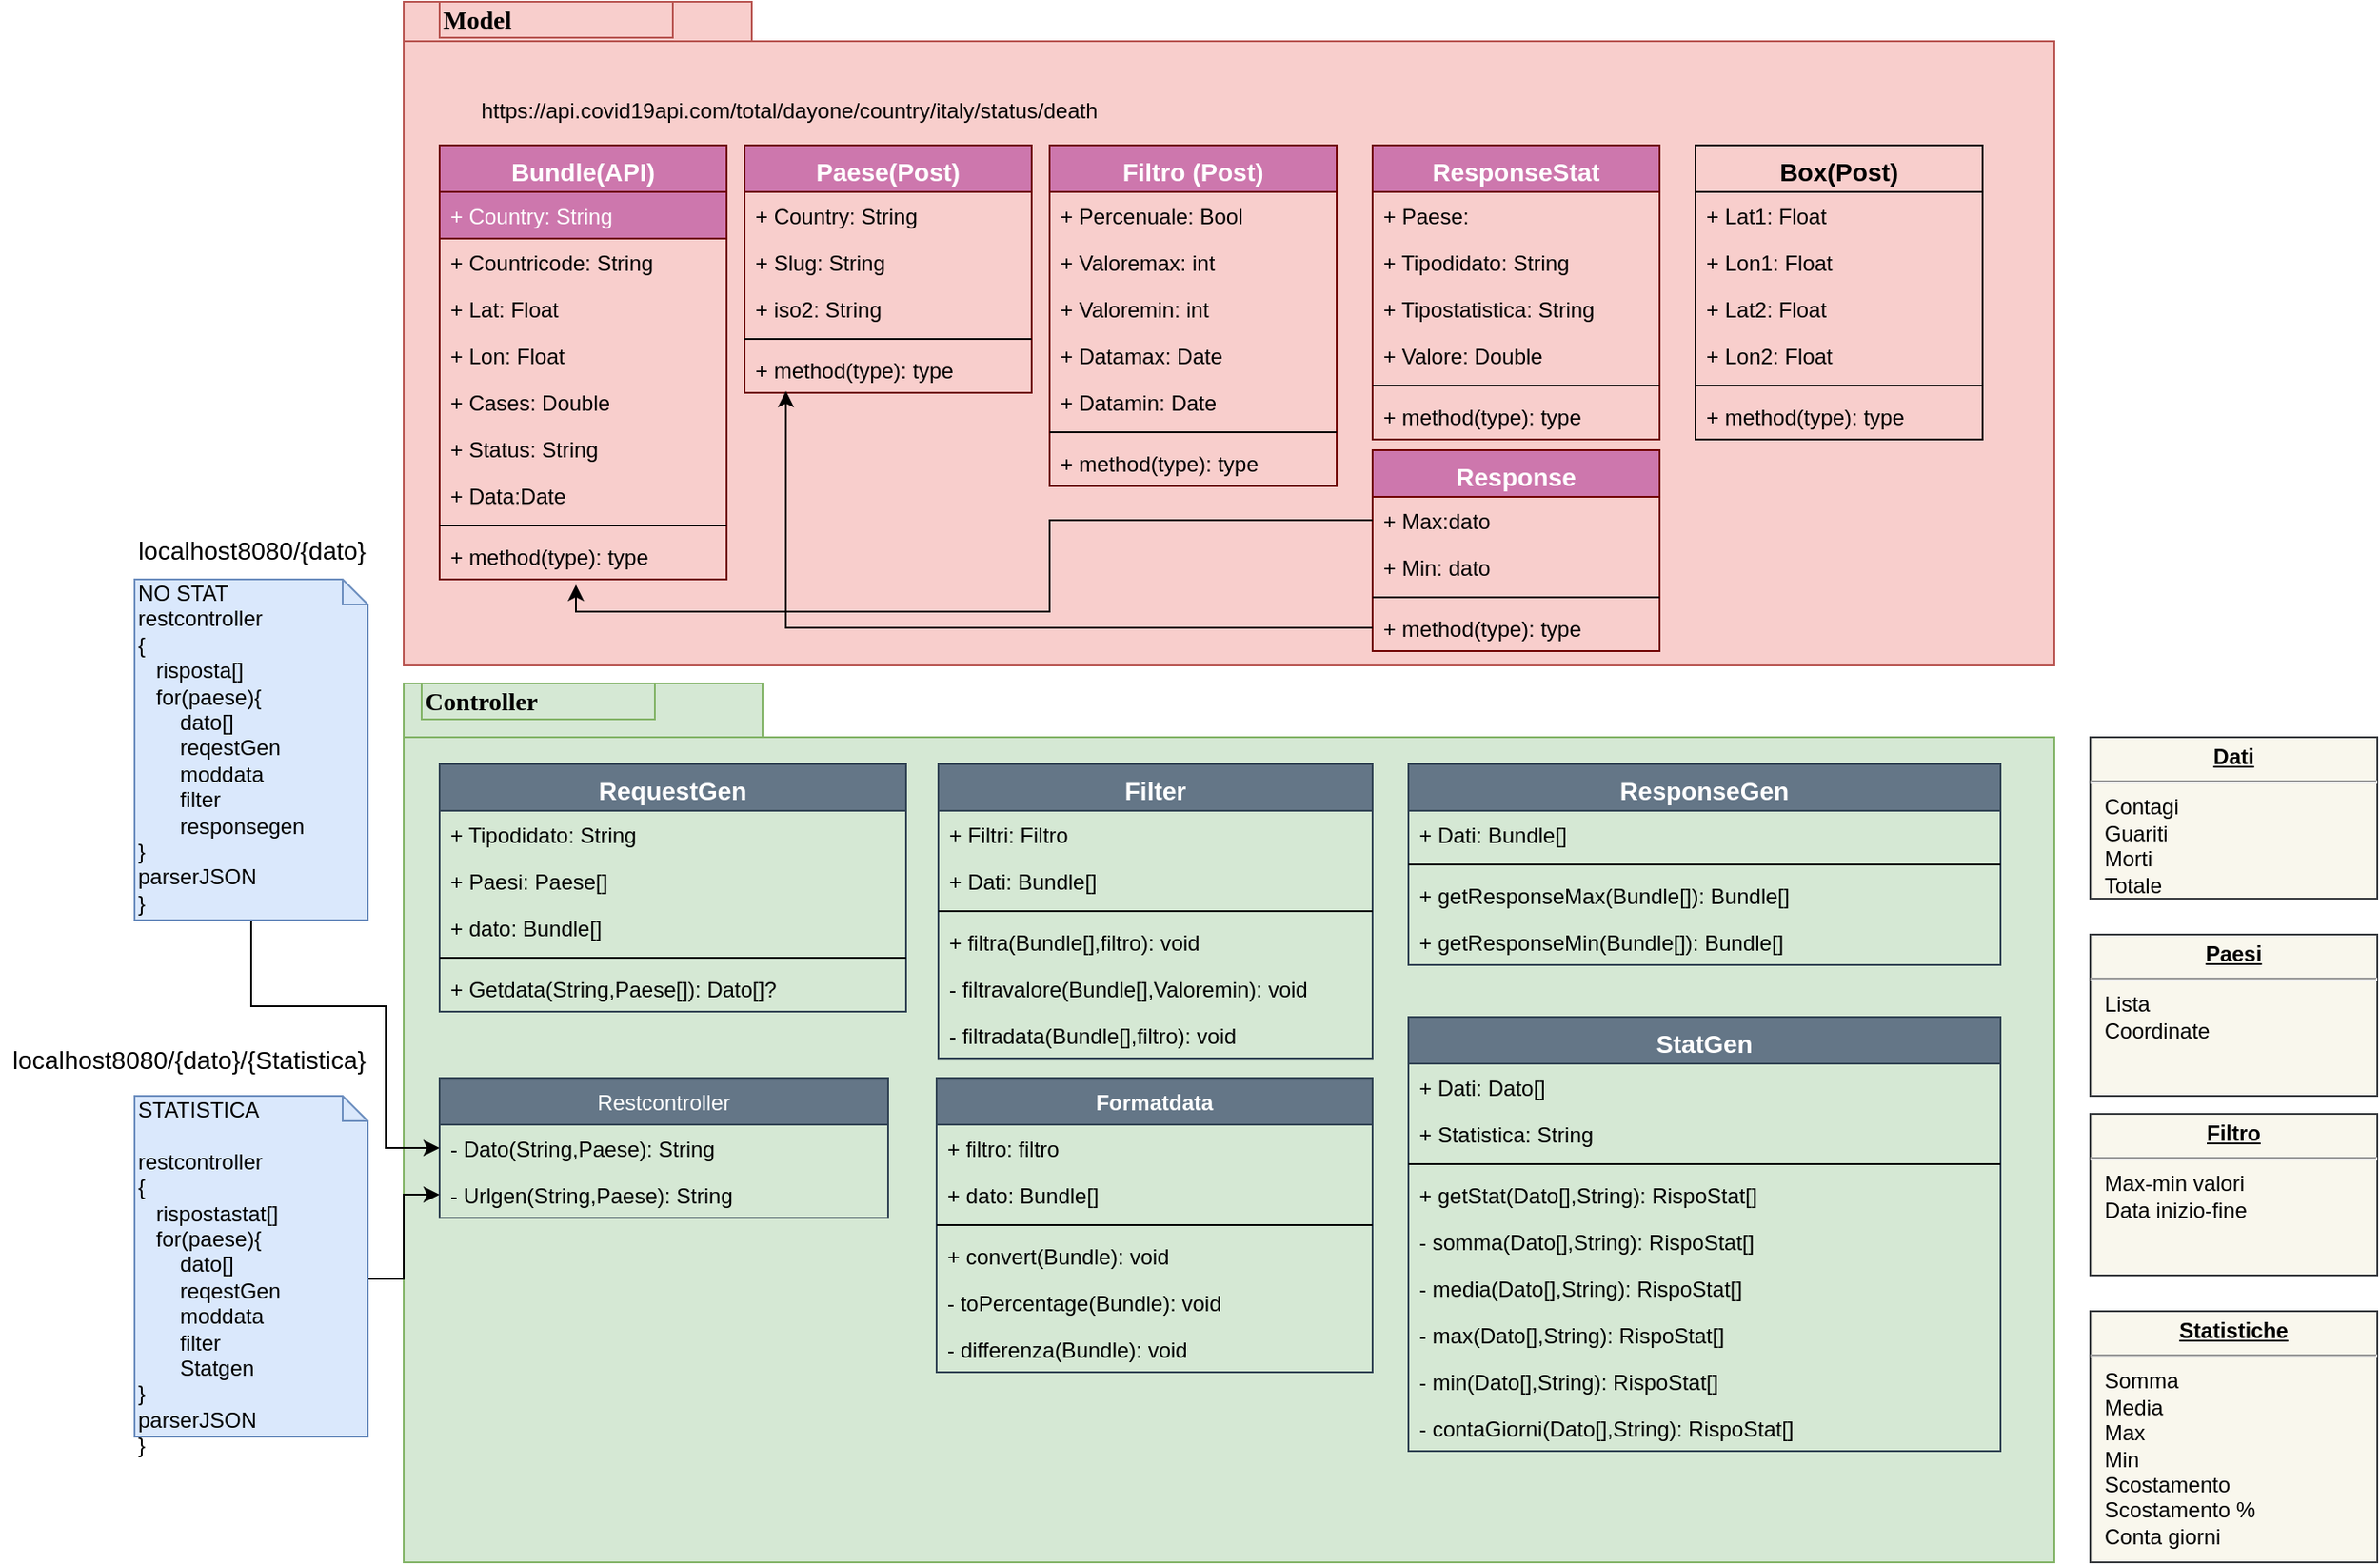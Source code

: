 <mxfile version="13.3.1" type="device"><diagram name="Page-1" id="b5b7bab2-c9e2-2cf4-8b2a-24fd1a2a6d21"><mxGraphModel dx="1092" dy="504" grid="1" gridSize="10" guides="1" tooltips="1" connect="1" arrows="1" fold="1" page="1" pageScale="1" pageWidth="827" pageHeight="1169" background="#ffffff" math="0" shadow="0"><root><mxCell id="0"/><mxCell id="1" parent="0"/><mxCell id="6e0c8c40b5770093-72" value="" style="shape=folder;fontStyle=1;spacingTop=10;tabWidth=194;tabHeight=22;tabPosition=left;html=1;rounded=0;shadow=0;comic=0;labelBackgroundColor=none;strokeWidth=1;fillColor=#f8cecc;fontFamily=Verdana;fontSize=10;align=center;strokeColor=#b85450;fontColor=#000000;" parent="1" vertex="1"><mxGeometry x="370" y="100" width="920" height="370" as="geometry"/></mxCell><mxCell id="6e0c8c40b5770093-73" value="Model" style="text;html=1;align=left;verticalAlign=top;spacingTop=-4;fontSize=14;fontFamily=Verdana;fillColor=#f8cecc;strokeColor=#b85450;fontStyle=1;fontColor=#000000;" parent="1" vertex="1"><mxGeometry x="390" y="100" width="130" height="20" as="geometry"/></mxCell><mxCell id="PsRqfC31nYXJ1RlUBJKa-5" value="Bundle(API)" style="swimlane;fontStyle=1;align=center;verticalAlign=top;childLayout=stackLayout;horizontal=1;startSize=26;horizontalStack=0;resizeParent=1;resizeParentMax=0;resizeLast=0;collapsible=1;marginBottom=0;fontSize=14;strokeColor=#6F0000;fontColor=#ffffff;fillColor=#CD77AD;" parent="1" vertex="1"><mxGeometry x="390" y="180" width="160" height="242" as="geometry"/></mxCell><mxCell id="PsRqfC31nYXJ1RlUBJKa-6" value="+ Country: String" style="text;strokeColor=#6F0000;align=left;verticalAlign=top;spacingLeft=4;spacingRight=4;overflow=hidden;rotatable=0;points=[[0,0.5],[1,0.5]];portConstraint=eastwest;fontColor=#ffffff;fillColor=#CD77AD;" parent="PsRqfC31nYXJ1RlUBJKa-5" vertex="1"><mxGeometry y="26" width="160" height="26" as="geometry"/></mxCell><mxCell id="PsRqfC31nYXJ1RlUBJKa-21" value="+ Countricode: String" style="text;strokeColor=none;fillColor=none;align=left;verticalAlign=top;spacingLeft=4;spacingRight=4;overflow=hidden;rotatable=0;points=[[0,0.5],[1,0.5]];portConstraint=eastwest;fontColor=#000000;" parent="PsRqfC31nYXJ1RlUBJKa-5" vertex="1"><mxGeometry y="52" width="160" height="26" as="geometry"/></mxCell><mxCell id="PsRqfC31nYXJ1RlUBJKa-22" value="+ Lat: Float" style="text;strokeColor=none;fillColor=none;align=left;verticalAlign=top;spacingLeft=4;spacingRight=4;overflow=hidden;rotatable=0;points=[[0,0.5],[1,0.5]];portConstraint=eastwest;fontColor=#000000;" parent="PsRqfC31nYXJ1RlUBJKa-5" vertex="1"><mxGeometry y="78" width="160" height="26" as="geometry"/></mxCell><mxCell id="PsRqfC31nYXJ1RlUBJKa-25" value="+ Lon: Float" style="text;strokeColor=none;fillColor=none;align=left;verticalAlign=top;spacingLeft=4;spacingRight=4;overflow=hidden;rotatable=0;points=[[0,0.5],[1,0.5]];portConstraint=eastwest;fontColor=#000000;" parent="PsRqfC31nYXJ1RlUBJKa-5" vertex="1"><mxGeometry y="104" width="160" height="26" as="geometry"/></mxCell><mxCell id="PsRqfC31nYXJ1RlUBJKa-26" value="+ Cases: Double" style="text;strokeColor=none;fillColor=none;align=left;verticalAlign=top;spacingLeft=4;spacingRight=4;overflow=hidden;rotatable=0;points=[[0,0.5],[1,0.5]];portConstraint=eastwest;fontColor=#000000;" parent="PsRqfC31nYXJ1RlUBJKa-5" vertex="1"><mxGeometry y="130" width="160" height="26" as="geometry"/></mxCell><mxCell id="PsRqfC31nYXJ1RlUBJKa-23" value="+ Status: String" style="text;strokeColor=none;fillColor=none;align=left;verticalAlign=top;spacingLeft=4;spacingRight=4;overflow=hidden;rotatable=0;points=[[0,0.5],[1,0.5]];portConstraint=eastwest;fontColor=#000000;" parent="PsRqfC31nYXJ1RlUBJKa-5" vertex="1"><mxGeometry y="156" width="160" height="26" as="geometry"/></mxCell><mxCell id="PsRqfC31nYXJ1RlUBJKa-24" value="+ Data:Date " style="text;strokeColor=none;fillColor=none;align=left;verticalAlign=top;spacingLeft=4;spacingRight=4;overflow=hidden;rotatable=0;points=[[0,0.5],[1,0.5]];portConstraint=eastwest;fontColor=#000000;" parent="PsRqfC31nYXJ1RlUBJKa-5" vertex="1"><mxGeometry y="182" width="160" height="26" as="geometry"/></mxCell><mxCell id="PsRqfC31nYXJ1RlUBJKa-7" value="" style="line;strokeWidth=1;fillColor=none;align=left;verticalAlign=middle;spacingTop=-1;spacingLeft=3;spacingRight=3;rotatable=0;labelPosition=right;points=[];portConstraint=eastwest;fontColor=#000000;" parent="PsRqfC31nYXJ1RlUBJKa-5" vertex="1"><mxGeometry y="208" width="160" height="8" as="geometry"/></mxCell><mxCell id="PsRqfC31nYXJ1RlUBJKa-8" value="+ method(type): type" style="text;strokeColor=none;fillColor=none;align=left;verticalAlign=top;spacingLeft=4;spacingRight=4;overflow=hidden;rotatable=0;points=[[0,0.5],[1,0.5]];portConstraint=eastwest;fontColor=#000000;" parent="PsRqfC31nYXJ1RlUBJKa-5" vertex="1"><mxGeometry y="216" width="160" height="26" as="geometry"/></mxCell><mxCell id="PsRqfC31nYXJ1RlUBJKa-58" value="" style="shape=folder;fontStyle=1;spacingTop=10;tabWidth=200;tabHeight=30;tabPosition=left;html=1;fontSize=14;fillColor=#d5e8d4;strokeColor=#82b366;fontColor=#000000;" parent="1" vertex="1"><mxGeometry x="370" y="480" width="920" height="490" as="geometry"/></mxCell><mxCell id="PsRqfC31nYXJ1RlUBJKa-59" value="Controller" style="text;html=1;align=left;verticalAlign=top;spacingTop=-4;fontSize=14;fontFamily=Verdana;fillColor=#d5e8d4;strokeColor=#82b366;fontStyle=1;fontColor=#000000;" parent="1" vertex="1"><mxGeometry x="380" y="480" width="130" height="20" as="geometry"/></mxCell><mxCell id="PsRqfC31nYXJ1RlUBJKa-100" value="localhost8080/{dato}/{Statistica}" style="text;html=1;align=center;verticalAlign=middle;resizable=0;points=[];autosize=1;fontSize=14;fontColor=#000000;" parent="1" vertex="1"><mxGeometry x="145" y="680" width="210" height="20" as="geometry"/></mxCell><mxCell id="PsRqfC31nYXJ1RlUBJKa-101" value="localhost8080/{dato}" style="text;html=1;align=center;verticalAlign=middle;resizable=0;points=[];autosize=1;fontSize=14;fontColor=#000000;" parent="1" vertex="1"><mxGeometry x="215" y="396" width="140" height="20" as="geometry"/></mxCell><mxCell id="PsRqfC31nYXJ1RlUBJKa-47" value="Paese(Post)" style="swimlane;fontStyle=1;align=center;verticalAlign=top;childLayout=stackLayout;horizontal=1;startSize=26;horizontalStack=0;resizeParent=1;resizeParentMax=0;resizeLast=0;collapsible=1;marginBottom=0;fontSize=14;strokeColor=#6F0000;fontColor=#ffffff;fillColor=#CD77AD;" parent="1" vertex="1"><mxGeometry x="560" y="180" width="160" height="138" as="geometry"/></mxCell><mxCell id="PsRqfC31nYXJ1RlUBJKa-48" value="+ Country: String" style="text;strokeColor=none;fillColor=none;align=left;verticalAlign=top;spacingLeft=4;spacingRight=4;overflow=hidden;rotatable=0;points=[[0,0.5],[1,0.5]];portConstraint=eastwest;fontColor=#000000;" parent="PsRqfC31nYXJ1RlUBJKa-47" vertex="1"><mxGeometry y="26" width="160" height="26" as="geometry"/></mxCell><mxCell id="PsRqfC31nYXJ1RlUBJKa-49" value="+ Slug: String" style="text;strokeColor=none;fillColor=none;align=left;verticalAlign=top;spacingLeft=4;spacingRight=4;overflow=hidden;rotatable=0;points=[[0,0.5],[1,0.5]];portConstraint=eastwest;fontColor=#000000;" parent="PsRqfC31nYXJ1RlUBJKa-47" vertex="1"><mxGeometry y="52" width="160" height="26" as="geometry"/></mxCell><mxCell id="PsRqfC31nYXJ1RlUBJKa-50" value="+ iso2: String" style="text;strokeColor=none;fillColor=none;align=left;verticalAlign=top;spacingLeft=4;spacingRight=4;overflow=hidden;rotatable=0;points=[[0,0.5],[1,0.5]];portConstraint=eastwest;fontColor=#000000;" parent="PsRqfC31nYXJ1RlUBJKa-47" vertex="1"><mxGeometry y="78" width="160" height="26" as="geometry"/></mxCell><mxCell id="PsRqfC31nYXJ1RlUBJKa-55" value="" style="line;strokeWidth=1;fillColor=none;align=left;verticalAlign=middle;spacingTop=-1;spacingLeft=3;spacingRight=3;rotatable=0;labelPosition=right;points=[];portConstraint=eastwest;fontColor=#000000;" parent="PsRqfC31nYXJ1RlUBJKa-47" vertex="1"><mxGeometry y="104" width="160" height="8" as="geometry"/></mxCell><mxCell id="PsRqfC31nYXJ1RlUBJKa-56" value="+ method(type): type" style="text;strokeColor=none;fillColor=none;align=left;verticalAlign=top;spacingLeft=4;spacingRight=4;overflow=hidden;rotatable=0;points=[[0,0.5],[1,0.5]];portConstraint=eastwest;fontColor=#000000;" parent="PsRqfC31nYXJ1RlUBJKa-47" vertex="1"><mxGeometry y="112" width="160" height="26" as="geometry"/></mxCell><mxCell id="PsRqfC31nYXJ1RlUBJKa-37" value="Filtro (Post)" style="swimlane;fontStyle=1;align=center;verticalAlign=top;childLayout=stackLayout;horizontal=1;startSize=26;horizontalStack=0;resizeParent=1;resizeParentMax=0;resizeLast=0;collapsible=1;marginBottom=0;fontSize=14;strokeColor=#6F0000;fontColor=#ffffff;fillColor=#CD77AD;" parent="1" vertex="1"><mxGeometry x="730" y="180" width="160" height="190" as="geometry"/></mxCell><mxCell id="PsRqfC31nYXJ1RlUBJKa-38" value="+ Percenuale: Bool" style="text;strokeColor=none;fillColor=none;align=left;verticalAlign=top;spacingLeft=4;spacingRight=4;overflow=hidden;rotatable=0;points=[[0,0.5],[1,0.5]];portConstraint=eastwest;fontColor=#000000;" parent="PsRqfC31nYXJ1RlUBJKa-37" vertex="1"><mxGeometry y="26" width="160" height="26" as="geometry"/></mxCell><mxCell id="MFpUMmbVspEonhOSMvB2-5" value="+ Valoremax: int" style="text;strokeColor=none;fillColor=none;align=left;verticalAlign=top;spacingLeft=4;spacingRight=4;overflow=hidden;rotatable=0;points=[[0,0.5],[1,0.5]];portConstraint=eastwest;fontColor=#000000;" parent="PsRqfC31nYXJ1RlUBJKa-37" vertex="1"><mxGeometry y="52" width="160" height="26" as="geometry"/></mxCell><mxCell id="PsRqfC31nYXJ1RlUBJKa-39" value="+ Valoremin: int" style="text;strokeColor=none;fillColor=none;align=left;verticalAlign=top;spacingLeft=4;spacingRight=4;overflow=hidden;rotatable=0;points=[[0,0.5],[1,0.5]];portConstraint=eastwest;fontColor=#000000;" parent="PsRqfC31nYXJ1RlUBJKa-37" vertex="1"><mxGeometry y="78" width="160" height="26" as="geometry"/></mxCell><mxCell id="PsRqfC31nYXJ1RlUBJKa-40" value="+ Datamax: Date" style="text;strokeColor=none;fillColor=none;align=left;verticalAlign=top;spacingLeft=4;spacingRight=4;overflow=hidden;rotatable=0;points=[[0,0.5],[1,0.5]];portConstraint=eastwest;fontColor=#000000;" parent="PsRqfC31nYXJ1RlUBJKa-37" vertex="1"><mxGeometry y="104" width="160" height="26" as="geometry"/></mxCell><mxCell id="PsRqfC31nYXJ1RlUBJKa-41" value="+ Datamin: Date" style="text;strokeColor=none;fillColor=none;align=left;verticalAlign=top;spacingLeft=4;spacingRight=4;overflow=hidden;rotatable=0;points=[[0,0.5],[1,0.5]];portConstraint=eastwest;fontColor=#000000;" parent="PsRqfC31nYXJ1RlUBJKa-37" vertex="1"><mxGeometry y="130" width="160" height="26" as="geometry"/></mxCell><mxCell id="PsRqfC31nYXJ1RlUBJKa-45" value="" style="line;strokeWidth=1;fillColor=none;align=left;verticalAlign=middle;spacingTop=-1;spacingLeft=3;spacingRight=3;rotatable=0;labelPosition=right;points=[];portConstraint=eastwest;fontColor=#000000;" parent="PsRqfC31nYXJ1RlUBJKa-37" vertex="1"><mxGeometry y="156" width="160" height="8" as="geometry"/></mxCell><mxCell id="PsRqfC31nYXJ1RlUBJKa-46" value="+ method(type): type" style="text;strokeColor=none;fillColor=none;align=left;verticalAlign=top;spacingLeft=4;spacingRight=4;overflow=hidden;rotatable=0;points=[[0,0.5],[1,0.5]];portConstraint=eastwest;fontColor=#000000;" parent="PsRqfC31nYXJ1RlUBJKa-37" vertex="1"><mxGeometry y="164" width="160" height="26" as="geometry"/></mxCell><mxCell id="PsRqfC31nYXJ1RlUBJKa-27" value="ResponseStat" style="swimlane;fontStyle=1;align=center;verticalAlign=top;childLayout=stackLayout;horizontal=1;startSize=26;horizontalStack=0;resizeParent=1;resizeParentMax=0;resizeLast=0;collapsible=1;marginBottom=0;fontSize=14;strokeColor=#6F0000;fontColor=#ffffff;fillColor=#CD77AD;" parent="1" vertex="1"><mxGeometry x="910" y="180" width="160" height="164" as="geometry"/></mxCell><mxCell id="PsRqfC31nYXJ1RlUBJKa-28" value="+ Paese: " style="text;strokeColor=none;fillColor=none;align=left;verticalAlign=top;spacingLeft=4;spacingRight=4;overflow=hidden;rotatable=0;points=[[0,0.5],[1,0.5]];portConstraint=eastwest;fontColor=#000000;" parent="PsRqfC31nYXJ1RlUBJKa-27" vertex="1"><mxGeometry y="26" width="160" height="26" as="geometry"/></mxCell><mxCell id="PsRqfC31nYXJ1RlUBJKa-29" value="+ Tipodidato: String" style="text;strokeColor=none;fillColor=none;align=left;verticalAlign=top;spacingLeft=4;spacingRight=4;overflow=hidden;rotatable=0;points=[[0,0.5],[1,0.5]];portConstraint=eastwest;fontColor=#000000;" parent="PsRqfC31nYXJ1RlUBJKa-27" vertex="1"><mxGeometry y="52" width="160" height="26" as="geometry"/></mxCell><mxCell id="PsRqfC31nYXJ1RlUBJKa-30" value="+ Tipostatistica: String" style="text;strokeColor=none;fillColor=none;align=left;verticalAlign=top;spacingLeft=4;spacingRight=4;overflow=hidden;rotatable=0;points=[[0,0.5],[1,0.5]];portConstraint=eastwest;fontColor=#000000;" parent="PsRqfC31nYXJ1RlUBJKa-27" vertex="1"><mxGeometry y="78" width="160" height="26" as="geometry"/></mxCell><mxCell id="PsRqfC31nYXJ1RlUBJKa-31" value="+ Valore: Double" style="text;strokeColor=none;fillColor=none;align=left;verticalAlign=top;spacingLeft=4;spacingRight=4;overflow=hidden;rotatable=0;points=[[0,0.5],[1,0.5]];portConstraint=eastwest;fontColor=#000000;" parent="PsRqfC31nYXJ1RlUBJKa-27" vertex="1"><mxGeometry y="104" width="160" height="26" as="geometry"/></mxCell><mxCell id="PsRqfC31nYXJ1RlUBJKa-35" value="" style="line;strokeWidth=1;fillColor=none;align=left;verticalAlign=middle;spacingTop=-1;spacingLeft=3;spacingRight=3;rotatable=0;labelPosition=right;points=[];portConstraint=eastwest;fontColor=#000000;" parent="PsRqfC31nYXJ1RlUBJKa-27" vertex="1"><mxGeometry y="130" width="160" height="8" as="geometry"/></mxCell><mxCell id="PsRqfC31nYXJ1RlUBJKa-36" value="+ method(type): type" style="text;strokeColor=none;fillColor=none;align=left;verticalAlign=top;spacingLeft=4;spacingRight=4;overflow=hidden;rotatable=0;points=[[0,0.5],[1,0.5]];portConstraint=eastwest;fontColor=#000000;" parent="PsRqfC31nYXJ1RlUBJKa-27" vertex="1"><mxGeometry y="138" width="160" height="26" as="geometry"/></mxCell><mxCell id="PsRqfC31nYXJ1RlUBJKa-108" value="Box(Post)" style="swimlane;fontStyle=1;align=center;verticalAlign=top;childLayout=stackLayout;horizontal=1;startSize=26;horizontalStack=0;resizeParent=1;resizeParentMax=0;resizeLast=0;collapsible=1;marginBottom=0;fontSize=14;fillColor=none;fontColor=#000000;" parent="1" vertex="1"><mxGeometry x="1090" y="180" width="160" height="164" as="geometry"/></mxCell><mxCell id="PsRqfC31nYXJ1RlUBJKa-109" value="+ Lat1: Float" style="text;strokeColor=none;fillColor=none;align=left;verticalAlign=top;spacingLeft=4;spacingRight=4;overflow=hidden;rotatable=0;points=[[0,0.5],[1,0.5]];portConstraint=eastwest;fontColor=#000000;" parent="PsRqfC31nYXJ1RlUBJKa-108" vertex="1"><mxGeometry y="26" width="160" height="26" as="geometry"/></mxCell><mxCell id="PsRqfC31nYXJ1RlUBJKa-110" value="+ Lon1: Float" style="text;strokeColor=none;fillColor=none;align=left;verticalAlign=top;spacingLeft=4;spacingRight=4;overflow=hidden;rotatable=0;points=[[0,0.5],[1,0.5]];portConstraint=eastwest;fontColor=#000000;" parent="PsRqfC31nYXJ1RlUBJKa-108" vertex="1"><mxGeometry y="52" width="160" height="26" as="geometry"/></mxCell><mxCell id="PsRqfC31nYXJ1RlUBJKa-111" value="+ Lat2: Float" style="text;strokeColor=none;fillColor=none;align=left;verticalAlign=top;spacingLeft=4;spacingRight=4;overflow=hidden;rotatable=0;points=[[0,0.5],[1,0.5]];portConstraint=eastwest;fontColor=#000000;" parent="PsRqfC31nYXJ1RlUBJKa-108" vertex="1"><mxGeometry y="78" width="160" height="26" as="geometry"/></mxCell><mxCell id="PsRqfC31nYXJ1RlUBJKa-115" value="+ Lon2: Float" style="text;strokeColor=none;fillColor=none;align=left;verticalAlign=top;spacingLeft=4;spacingRight=4;overflow=hidden;rotatable=0;points=[[0,0.5],[1,0.5]];portConstraint=eastwest;fontColor=#000000;" parent="PsRqfC31nYXJ1RlUBJKa-108" vertex="1"><mxGeometry y="104" width="160" height="26" as="geometry"/></mxCell><mxCell id="PsRqfC31nYXJ1RlUBJKa-112" value="" style="line;strokeWidth=1;fillColor=none;align=left;verticalAlign=middle;spacingTop=-1;spacingLeft=3;spacingRight=3;rotatable=0;labelPosition=right;points=[];portConstraint=eastwest;fontColor=#000000;" parent="PsRqfC31nYXJ1RlUBJKa-108" vertex="1"><mxGeometry y="130" width="160" height="8" as="geometry"/></mxCell><mxCell id="PsRqfC31nYXJ1RlUBJKa-113" value="+ method(type): type" style="text;strokeColor=none;fillColor=none;align=left;verticalAlign=top;spacingLeft=4;spacingRight=4;overflow=hidden;rotatable=0;points=[[0,0.5],[1,0.5]];portConstraint=eastwest;fontColor=#000000;" parent="PsRqfC31nYXJ1RlUBJKa-108" vertex="1"><mxGeometry y="138" width="160" height="26" as="geometry"/></mxCell><mxCell id="eWaa6D4xpzhYa68UHjaX-11" value="Response" style="swimlane;fontStyle=1;align=center;verticalAlign=top;childLayout=stackLayout;horizontal=1;startSize=26;horizontalStack=0;resizeParent=1;resizeParentMax=0;resizeLast=0;collapsible=1;marginBottom=0;fontSize=14;strokeColor=#6F0000;fontColor=#ffffff;fillColor=#CD77AD;" parent="1" vertex="1"><mxGeometry x="910" y="350" width="160" height="112" as="geometry"/></mxCell><mxCell id="eWaa6D4xpzhYa68UHjaX-12" value="+ Max:dato " style="text;strokeColor=none;fillColor=none;align=left;verticalAlign=top;spacingLeft=4;spacingRight=4;overflow=hidden;rotatable=0;points=[[0,0.5],[1,0.5]];portConstraint=eastwest;fontColor=#000000;" parent="eWaa6D4xpzhYa68UHjaX-11" vertex="1"><mxGeometry y="26" width="160" height="26" as="geometry"/></mxCell><mxCell id="eWaa6D4xpzhYa68UHjaX-14" value="+ Min: dato" style="text;strokeColor=none;fillColor=none;align=left;verticalAlign=top;spacingLeft=4;spacingRight=4;overflow=hidden;rotatable=0;points=[[0,0.5],[1,0.5]];portConstraint=eastwest;fontColor=#000000;" parent="eWaa6D4xpzhYa68UHjaX-11" vertex="1"><mxGeometry y="52" width="160" height="26" as="geometry"/></mxCell><mxCell id="eWaa6D4xpzhYa68UHjaX-16" value="" style="line;strokeWidth=1;fillColor=none;align=left;verticalAlign=middle;spacingTop=-1;spacingLeft=3;spacingRight=3;rotatable=0;labelPosition=right;points=[];portConstraint=eastwest;fontColor=#000000;" parent="eWaa6D4xpzhYa68UHjaX-11" vertex="1"><mxGeometry y="78" width="160" height="8" as="geometry"/></mxCell><mxCell id="eWaa6D4xpzhYa68UHjaX-17" value="+ method(type): type" style="text;strokeColor=none;fillColor=none;align=left;verticalAlign=top;spacingLeft=4;spacingRight=4;overflow=hidden;rotatable=0;points=[[0,0.5],[1,0.5]];portConstraint=eastwest;fontColor=#000000;" parent="eWaa6D4xpzhYa68UHjaX-11" vertex="1"><mxGeometry y="86" width="160" height="26" as="geometry"/></mxCell><mxCell id="PsRqfC31nYXJ1RlUBJKa-104" value="&lt;p style=&quot;margin: 0px ; margin-top: 4px ; text-align: center ; text-decoration: underline&quot;&gt;&lt;b&gt;Dati&lt;/b&gt;&lt;/p&gt;&lt;hr&gt;&lt;p style=&quot;margin: 0px ; margin-left: 8px&quot;&gt;Contagi&lt;/p&gt;&lt;p style=&quot;margin: 0px ; margin-left: 8px&quot;&gt;Guariti&lt;/p&gt;&lt;p style=&quot;margin: 0px ; margin-left: 8px&quot;&gt;Morti&lt;/p&gt;&lt;p style=&quot;margin: 0px ; margin-left: 8px&quot;&gt;Totale&lt;/p&gt;" style="verticalAlign=top;align=left;overflow=fill;fontSize=12;fontFamily=Helvetica;html=1;strokeColor=#36393d;fillColor=#f9f7ed;fontColor=#000000;" parent="1" vertex="1"><mxGeometry x="1310" y="510" width="160" height="90" as="geometry"/></mxCell><mxCell id="PsRqfC31nYXJ1RlUBJKa-105" value="&lt;p style=&quot;margin: 0px ; margin-top: 4px ; text-align: center ; text-decoration: underline&quot;&gt;&lt;b&gt;Filtro&lt;/b&gt;&lt;/p&gt;&lt;hr&gt;&lt;p style=&quot;margin: 0px ; margin-left: 8px&quot;&gt;Max-min valori&lt;/p&gt;&lt;p style=&quot;margin: 0px ; margin-left: 8px&quot;&gt;Data inizio-fine&lt;/p&gt;&lt;p style=&quot;margin: 0px ; margin-left: 8px&quot;&gt;&lt;br&gt;&lt;/p&gt;" style="verticalAlign=top;align=left;overflow=fill;fontSize=12;fontFamily=Helvetica;html=1;strokeColor=#36393d;fillColor=#f9f7ed;fontColor=#000000;" parent="1" vertex="1"><mxGeometry x="1310" y="720" width="160" height="90" as="geometry"/></mxCell><mxCell id="PsRqfC31nYXJ1RlUBJKa-106" value="&lt;p style=&quot;margin: 0px ; margin-top: 4px ; text-align: center ; text-decoration: underline&quot;&gt;&lt;b&gt;Statistiche&lt;/b&gt;&lt;/p&gt;&lt;hr&gt;&lt;p style=&quot;margin: 0px ; margin-left: 8px&quot;&gt;Somma&lt;/p&gt;&lt;p style=&quot;margin: 0px ; margin-left: 8px&quot;&gt;Media&lt;/p&gt;&lt;p style=&quot;margin: 0px ; margin-left: 8px&quot;&gt;Max&lt;/p&gt;&lt;p style=&quot;margin: 0px ; margin-left: 8px&quot;&gt;Min&lt;/p&gt;&lt;p style=&quot;margin: 0px ; margin-left: 8px&quot;&gt;Scostamento&lt;/p&gt;&lt;p style=&quot;margin: 0px ; margin-left: 8px&quot;&gt;Scostamento %&lt;/p&gt;&lt;p style=&quot;margin: 0px ; margin-left: 8px&quot;&gt;Conta giorni&lt;/p&gt;" style="verticalAlign=top;align=left;overflow=fill;fontSize=12;fontFamily=Helvetica;html=1;strokeColor=#36393d;fillColor=#f9f7ed;fontColor=#000000;" parent="1" vertex="1"><mxGeometry x="1310" y="830" width="160" height="140" as="geometry"/></mxCell><mxCell id="PsRqfC31nYXJ1RlUBJKa-107" value="&lt;p style=&quot;margin: 0px ; margin-top: 4px ; text-align: center ; text-decoration: underline&quot;&gt;&lt;b&gt;Paesi&lt;/b&gt;&lt;/p&gt;&lt;hr&gt;&lt;p style=&quot;margin: 0px ; margin-left: 8px&quot;&gt;&lt;span&gt;Lista&lt;/span&gt;&lt;/p&gt;&lt;p style=&quot;margin: 0px ; margin-left: 8px&quot;&gt;&lt;span&gt;Coordinate&lt;/span&gt;&lt;/p&gt;" style="verticalAlign=top;align=left;overflow=fill;fontSize=12;fontFamily=Helvetica;html=1;strokeColor=#36393d;fillColor=#f9f7ed;fontColor=#000000;" parent="1" vertex="1"><mxGeometry x="1310" y="620" width="160" height="90" as="geometry"/></mxCell><mxCell id="MFpUMmbVspEonhOSMvB2-1" value="https://api.covid19api.com/total/dayone/country/italy/status/death" style="text;align=center;verticalAlign=middle;resizable=0;points=[];autosize=1;fontColor=#000000;" parent="1" vertex="1"><mxGeometry x="370" y="150" width="430" height="20" as="geometry"/></mxCell><mxCell id="PsRqfC31nYXJ1RlUBJKa-60" value="RequestGen" style="swimlane;fontStyle=1;align=center;verticalAlign=top;childLayout=stackLayout;horizontal=1;startSize=26;horizontalStack=0;resizeParent=1;resizeParentMax=0;resizeLast=0;collapsible=1;marginBottom=0;fontSize=14;fillColor=#647687;strokeColor=#314354;fontColor=#ffffff;" parent="1" vertex="1"><mxGeometry x="390" y="525" width="260" height="138" as="geometry"/></mxCell><mxCell id="PsRqfC31nYXJ1RlUBJKa-61" value="+ Tipodidato: String" style="text;strokeColor=none;fillColor=none;align=left;verticalAlign=top;spacingLeft=4;spacingRight=4;overflow=hidden;rotatable=0;points=[[0,0.5],[1,0.5]];portConstraint=eastwest;fontColor=#000000;" parent="PsRqfC31nYXJ1RlUBJKa-60" vertex="1"><mxGeometry y="26" width="260" height="26" as="geometry"/></mxCell><mxCell id="PsRqfC31nYXJ1RlUBJKa-62" value="+ Paesi: Paese[]" style="text;strokeColor=none;fillColor=none;align=left;verticalAlign=top;spacingLeft=4;spacingRight=4;overflow=hidden;rotatable=0;points=[[0,0.5],[1,0.5]];portConstraint=eastwest;fontColor=#000000;" parent="PsRqfC31nYXJ1RlUBJKa-60" vertex="1"><mxGeometry y="52" width="260" height="26" as="geometry"/></mxCell><mxCell id="PsRqfC31nYXJ1RlUBJKa-63" value="+ dato: Bundle[]" style="text;strokeColor=none;fillColor=none;align=left;verticalAlign=top;spacingLeft=4;spacingRight=4;overflow=hidden;rotatable=0;points=[[0,0.5],[1,0.5]];portConstraint=eastwest;fontColor=#000000;" parent="PsRqfC31nYXJ1RlUBJKa-60" vertex="1"><mxGeometry y="78" width="260" height="26" as="geometry"/></mxCell><mxCell id="PsRqfC31nYXJ1RlUBJKa-68" value="" style="line;strokeWidth=1;fillColor=none;align=left;verticalAlign=middle;spacingTop=-1;spacingLeft=3;spacingRight=3;rotatable=0;labelPosition=right;points=[];portConstraint=eastwest;fontColor=#000000;" parent="PsRqfC31nYXJ1RlUBJKa-60" vertex="1"><mxGeometry y="104" width="260" height="8" as="geometry"/></mxCell><mxCell id="PsRqfC31nYXJ1RlUBJKa-69" value="+ Getdata(String,Paese[]): Dato[]?" style="text;strokeColor=none;fillColor=none;align=left;verticalAlign=top;spacingLeft=4;spacingRight=4;overflow=hidden;rotatable=0;points=[[0,0.5],[1,0.5]];portConstraint=eastwest;fontColor=#000000;" parent="PsRqfC31nYXJ1RlUBJKa-60" vertex="1"><mxGeometry y="112" width="260" height="26" as="geometry"/></mxCell><mxCell id="PsRqfC31nYXJ1RlUBJKa-90" value="Filter" style="swimlane;fontStyle=1;align=center;verticalAlign=top;childLayout=stackLayout;horizontal=1;startSize=26;horizontalStack=0;resizeParent=1;resizeParentMax=0;resizeLast=0;collapsible=1;marginBottom=0;fontSize=14;fillColor=#647687;strokeColor=#314354;fontColor=#ffffff;" parent="1" vertex="1"><mxGeometry x="668" y="525" width="242" height="164" as="geometry"/></mxCell><mxCell id="PsRqfC31nYXJ1RlUBJKa-91" value="+ Filtri: Filtro" style="text;strokeColor=none;fillColor=none;align=left;verticalAlign=top;spacingLeft=4;spacingRight=4;overflow=hidden;rotatable=0;points=[[0,0.5],[1,0.5]];portConstraint=eastwest;fontColor=#000000;" parent="PsRqfC31nYXJ1RlUBJKa-90" vertex="1"><mxGeometry y="26" width="242" height="26" as="geometry"/></mxCell><mxCell id="PsRqfC31nYXJ1RlUBJKa-102" value="+ Dati: Bundle[]" style="text;strokeColor=none;fillColor=none;align=left;verticalAlign=top;spacingLeft=4;spacingRight=4;overflow=hidden;rotatable=0;points=[[0,0.5],[1,0.5]];portConstraint=eastwest;fontColor=#000000;" parent="PsRqfC31nYXJ1RlUBJKa-90" vertex="1"><mxGeometry y="52" width="242" height="26" as="geometry"/></mxCell><mxCell id="PsRqfC31nYXJ1RlUBJKa-98" value="" style="line;strokeWidth=1;fillColor=none;align=left;verticalAlign=middle;spacingTop=-1;spacingLeft=3;spacingRight=3;rotatable=0;labelPosition=right;points=[];portConstraint=eastwest;fontColor=#000000;" parent="PsRqfC31nYXJ1RlUBJKa-90" vertex="1"><mxGeometry y="78" width="242" height="8" as="geometry"/></mxCell><mxCell id="PsRqfC31nYXJ1RlUBJKa-99" value="+ filtra(Bundle[],filtro): void" style="text;strokeColor=none;fillColor=none;align=left;verticalAlign=top;spacingLeft=4;spacingRight=4;overflow=hidden;rotatable=0;points=[[0,0.5],[1,0.5]];portConstraint=eastwest;fontColor=#000000;" parent="PsRqfC31nYXJ1RlUBJKa-90" vertex="1"><mxGeometry y="86" width="242" height="26" as="geometry"/></mxCell><mxCell id="MFpUMmbVspEonhOSMvB2-4" value="- filtravalore(Bundle[],Valoremin): void" style="text;strokeColor=none;fillColor=none;align=left;verticalAlign=top;spacingLeft=4;spacingRight=4;overflow=hidden;rotatable=0;points=[[0,0.5],[1,0.5]];portConstraint=eastwest;fontColor=#000000;" parent="PsRqfC31nYXJ1RlUBJKa-90" vertex="1"><mxGeometry y="112" width="242" height="26" as="geometry"/></mxCell><mxCell id="MFpUMmbVspEonhOSMvB2-3" value="- filtradata(Bundle[],filtro): void" style="text;strokeColor=none;fillColor=none;align=left;verticalAlign=top;spacingLeft=4;spacingRight=4;overflow=hidden;rotatable=0;points=[[0,0.5],[1,0.5]];portConstraint=eastwest;fontColor=#000000;" parent="PsRqfC31nYXJ1RlUBJKa-90" vertex="1"><mxGeometry y="138" width="242" height="26" as="geometry"/></mxCell><mxCell id="PsRqfC31nYXJ1RlUBJKa-70" value="ResponseGen" style="swimlane;fontStyle=1;align=center;verticalAlign=top;childLayout=stackLayout;horizontal=1;startSize=26;horizontalStack=0;resizeParent=1;resizeParentMax=0;resizeLast=0;collapsible=1;marginBottom=0;fontSize=14;fillColor=#647687;strokeColor=#314354;fontColor=#ffffff;" parent="1" vertex="1"><mxGeometry x="930" y="525" width="330" height="112" as="geometry"/></mxCell><mxCell id="PsRqfC31nYXJ1RlUBJKa-72" value="+ Dati: Bundle[]" style="text;strokeColor=none;fillColor=none;align=left;verticalAlign=top;spacingLeft=4;spacingRight=4;overflow=hidden;rotatable=0;points=[[0,0.5],[1,0.5]];portConstraint=eastwest;fontColor=#000000;" parent="PsRqfC31nYXJ1RlUBJKa-70" vertex="1"><mxGeometry y="26" width="330" height="26" as="geometry"/></mxCell><mxCell id="PsRqfC31nYXJ1RlUBJKa-78" value="" style="line;strokeWidth=1;fillColor=none;align=left;verticalAlign=middle;spacingTop=-1;spacingLeft=3;spacingRight=3;rotatable=0;labelPosition=right;points=[];portConstraint=eastwest;fontColor=#000000;" parent="PsRqfC31nYXJ1RlUBJKa-70" vertex="1"><mxGeometry y="52" width="330" height="8" as="geometry"/></mxCell><mxCell id="PsRqfC31nYXJ1RlUBJKa-79" value="+ getResponseMax(Bundle[]): Bundle[]" style="text;strokeColor=none;fillColor=none;align=left;verticalAlign=top;spacingLeft=4;spacingRight=4;overflow=hidden;rotatable=0;points=[[0,0.5],[1,0.5]];portConstraint=eastwest;fontColor=#000000;" parent="PsRqfC31nYXJ1RlUBJKa-70" vertex="1"><mxGeometry y="60" width="330" height="26" as="geometry"/></mxCell><mxCell id="eWaa6D4xpzhYa68UHjaX-21" value="+ getResponseMin(Bundle[]): Bundle[]" style="text;strokeColor=none;fillColor=none;align=left;verticalAlign=top;spacingLeft=4;spacingRight=4;overflow=hidden;rotatable=0;points=[[0,0.5],[1,0.5]];portConstraint=eastwest;fontColor=#000000;" parent="PsRqfC31nYXJ1RlUBJKa-70" vertex="1"><mxGeometry y="86" width="330" height="26" as="geometry"/></mxCell><mxCell id="eWaa6D4xpzhYa68UHjaX-5" value="Restcontroller" style="swimlane;fontStyle=0;childLayout=stackLayout;horizontal=1;startSize=26;horizontalStack=0;resizeParent=1;resizeParentMax=0;resizeLast=0;collapsible=1;marginBottom=0;fillColor=#647687;strokeColor=#314354;fontColor=#ffffff;" parent="1" vertex="1"><mxGeometry x="390" y="700" width="250" height="78" as="geometry"/></mxCell><mxCell id="eWaa6D4xpzhYa68UHjaX-9" value="- Dato(String,Paese): String" style="text;strokeColor=none;fillColor=none;align=left;verticalAlign=top;spacingLeft=4;spacingRight=4;overflow=hidden;rotatable=0;points=[[0,0.5],[1,0.5]];portConstraint=eastwest;fontColor=#000000;" parent="eWaa6D4xpzhYa68UHjaX-5" vertex="1"><mxGeometry y="26" width="250" height="26" as="geometry"/></mxCell><mxCell id="eWaa6D4xpzhYa68UHjaX-10" value="- Urlgen(String,Paese): String" style="text;strokeColor=none;fillColor=none;align=left;verticalAlign=top;spacingLeft=4;spacingRight=4;overflow=hidden;rotatable=0;points=[[0,0.5],[1,0.5]];portConstraint=eastwest;fontColor=#000000;" parent="eWaa6D4xpzhYa68UHjaX-5" vertex="1"><mxGeometry y="52" width="250" height="26" as="geometry"/></mxCell><mxCell id="eWaa6D4xpzhYa68UHjaX-49" style="edgeStyle=orthogonalEdgeStyle;rounded=0;orthogonalLoop=1;jettySize=auto;html=1;exitX=0.5;exitY=1;exitDx=0;exitDy=0;exitPerimeter=0;fontColor=#000000;" parent="1" source="eWaa6D4xpzhYa68UHjaX-20" edge="1"><mxGeometry relative="1" as="geometry"><mxPoint x="390" y="739" as="targetPoint"/><Array as="points"><mxPoint x="285" y="660"/><mxPoint x="360" y="660"/><mxPoint x="360" y="739"/><mxPoint x="390" y="739"/></Array></mxGeometry></mxCell><mxCell id="eWaa6D4xpzhYa68UHjaX-20" value="NO STAT&lt;br&gt;restcontroller&lt;br&gt;{&lt;br&gt;&amp;nbsp; &amp;nbsp;risposta[]&lt;br&gt;&amp;nbsp; &amp;nbsp;for(paese){&lt;br&gt;&amp;nbsp; &amp;nbsp; &amp;nbsp; &amp;nbsp;dato[]&lt;br&gt;&amp;nbsp; &amp;nbsp; &amp;nbsp; &amp;nbsp;reqestGen&lt;br&gt;&amp;nbsp; &amp;nbsp; &amp;nbsp; &amp;nbsp;moddata&lt;br&gt;&amp;nbsp; &amp;nbsp; &amp;nbsp; &amp;nbsp;filter&lt;br&gt;&amp;nbsp; &amp;nbsp; &amp;nbsp; &amp;nbsp;responsegen&lt;br&gt;}&lt;br&gt;parserJSON&lt;br&gt;}" style="shape=note;whiteSpace=wrap;html=1;size=14;verticalAlign=top;align=left;spacingTop=-6;fillColor=#dae8fc;strokeColor=#6c8ebf;fontColor=#000000;" parent="1" vertex="1"><mxGeometry x="220" y="422" width="130" height="190" as="geometry"/></mxCell><mxCell id="PsRqfC31nYXJ1RlUBJKa-80" value="StatGen" style="swimlane;fontStyle=1;align=center;verticalAlign=top;childLayout=stackLayout;horizontal=1;startSize=26;horizontalStack=0;resizeParent=1;resizeParentMax=0;resizeLast=0;collapsible=1;marginBottom=0;fontSize=14;fillColor=#647687;strokeColor=#314354;fontColor=#ffffff;" parent="1" vertex="1"><mxGeometry x="930" y="666" width="330" height="242" as="geometry"/></mxCell><mxCell id="PsRqfC31nYXJ1RlUBJKa-103" value="+ Dati: Dato[]" style="text;strokeColor=none;fillColor=none;align=left;verticalAlign=top;spacingLeft=4;spacingRight=4;overflow=hidden;rotatable=0;points=[[0,0.5],[1,0.5]];portConstraint=eastwest;fontColor=#000000;" parent="PsRqfC31nYXJ1RlUBJKa-80" vertex="1"><mxGeometry y="26" width="330" height="26" as="geometry"/></mxCell><mxCell id="PsRqfC31nYXJ1RlUBJKa-81" value="+ Statistica: String" style="text;strokeColor=none;fillColor=none;align=left;verticalAlign=top;spacingLeft=4;spacingRight=4;overflow=hidden;rotatable=0;points=[[0,0.5],[1,0.5]];portConstraint=eastwest;fontColor=#000000;" parent="PsRqfC31nYXJ1RlUBJKa-80" vertex="1"><mxGeometry y="52" width="330" height="26" as="geometry"/></mxCell><mxCell id="PsRqfC31nYXJ1RlUBJKa-88" value="" style="line;strokeWidth=1;fillColor=none;align=left;verticalAlign=middle;spacingTop=-1;spacingLeft=3;spacingRight=3;rotatable=0;labelPosition=right;points=[];portConstraint=eastwest;fontColor=#000000;" parent="PsRqfC31nYXJ1RlUBJKa-80" vertex="1"><mxGeometry y="78" width="330" height="8" as="geometry"/></mxCell><mxCell id="PsRqfC31nYXJ1RlUBJKa-89" value="+ getStat(Dato[],String): RispoStat[]" style="text;strokeColor=none;fillColor=none;align=left;verticalAlign=top;spacingLeft=4;spacingRight=4;overflow=hidden;rotatable=0;points=[[0,0.5],[1,0.5]];portConstraint=eastwest;fontColor=#000000;" parent="PsRqfC31nYXJ1RlUBJKa-80" vertex="1"><mxGeometry y="86" width="330" height="26" as="geometry"/></mxCell><mxCell id="eWaa6D4xpzhYa68UHjaX-37" value="- somma(Dato[],String): RispoStat[]" style="text;strokeColor=none;fillColor=none;align=left;verticalAlign=top;spacingLeft=4;spacingRight=4;overflow=hidden;rotatable=0;points=[[0,0.5],[1,0.5]];portConstraint=eastwest;fontColor=#000000;" parent="PsRqfC31nYXJ1RlUBJKa-80" vertex="1"><mxGeometry y="112" width="330" height="26" as="geometry"/></mxCell><mxCell id="eWaa6D4xpzhYa68UHjaX-33" value="- media(Dato[],String): RispoStat[]" style="text;strokeColor=none;fillColor=none;align=left;verticalAlign=top;spacingLeft=4;spacingRight=4;overflow=hidden;rotatable=0;points=[[0,0.5],[1,0.5]];portConstraint=eastwest;fontColor=#000000;" parent="PsRqfC31nYXJ1RlUBJKa-80" vertex="1"><mxGeometry y="138" width="330" height="26" as="geometry"/></mxCell><mxCell id="eWaa6D4xpzhYa68UHjaX-34" value="- max(Dato[],String): RispoStat[]" style="text;strokeColor=none;fillColor=none;align=left;verticalAlign=top;spacingLeft=4;spacingRight=4;overflow=hidden;rotatable=0;points=[[0,0.5],[1,0.5]];portConstraint=eastwest;fontColor=#000000;" parent="PsRqfC31nYXJ1RlUBJKa-80" vertex="1"><mxGeometry y="164" width="330" height="26" as="geometry"/></mxCell><mxCell id="eWaa6D4xpzhYa68UHjaX-35" value="- min(Dato[],String): RispoStat[]" style="text;strokeColor=none;fillColor=none;align=left;verticalAlign=top;spacingLeft=4;spacingRight=4;overflow=hidden;rotatable=0;points=[[0,0.5],[1,0.5]];portConstraint=eastwest;fontColor=#000000;" parent="PsRqfC31nYXJ1RlUBJKa-80" vertex="1"><mxGeometry y="190" width="330" height="26" as="geometry"/></mxCell><mxCell id="eWaa6D4xpzhYa68UHjaX-36" value="- contaGiorni(Dato[],String): RispoStat[]" style="text;strokeColor=none;fillColor=none;align=left;verticalAlign=top;spacingLeft=4;spacingRight=4;overflow=hidden;rotatable=0;points=[[0,0.5],[1,0.5]];portConstraint=eastwest;fontColor=#000000;" parent="PsRqfC31nYXJ1RlUBJKa-80" vertex="1"><mxGeometry y="216" width="330" height="26" as="geometry"/></mxCell><mxCell id="eWaa6D4xpzhYa68UHjaX-48" style="edgeStyle=orthogonalEdgeStyle;rounded=0;orthogonalLoop=1;jettySize=auto;html=1;exitX=0;exitY=0;exitDx=130;exitDy=102;exitPerimeter=0;entryX=0;entryY=0.5;entryDx=0;entryDy=0;fontColor=#000000;" parent="1" source="eWaa6D4xpzhYa68UHjaX-22" target="eWaa6D4xpzhYa68UHjaX-10" edge="1"><mxGeometry relative="1" as="geometry"/></mxCell><mxCell id="eWaa6D4xpzhYa68UHjaX-22" value="STATISTICA&lt;br&gt;&lt;br&gt;restcontroller&amp;nbsp;&lt;br&gt;{&lt;br&gt;&amp;nbsp; &amp;nbsp;rispostastat[]&lt;br&gt;&amp;nbsp; &amp;nbsp;for(paese){&lt;br&gt;&amp;nbsp; &amp;nbsp; &amp;nbsp; &amp;nbsp;dato[]&lt;br&gt;&amp;nbsp; &amp;nbsp; &amp;nbsp; &amp;nbsp;reqestGen&lt;br&gt;&amp;nbsp; &amp;nbsp; &amp;nbsp; &amp;nbsp;moddata&lt;br&gt;&amp;nbsp; &amp;nbsp; &amp;nbsp; &amp;nbsp;filter&lt;br&gt;&amp;nbsp; &amp;nbsp; &amp;nbsp; &amp;nbsp;Statgen&lt;br&gt;}&lt;br&gt;parserJSON&lt;br&gt;}" style="shape=note;whiteSpace=wrap;html=1;size=14;verticalAlign=top;align=left;spacingTop=-6;fillColor=#dae8fc;strokeColor=#6c8ebf;fontColor=#000000;" parent="1" vertex="1"><mxGeometry x="220" y="710" width="130" height="190" as="geometry"/></mxCell><mxCell id="eWaa6D4xpzhYa68UHjaX-23" value="Formatdata" style="swimlane;fontStyle=1;align=center;verticalAlign=top;childLayout=stackLayout;horizontal=1;startSize=26;horizontalStack=0;resizeParent=1;resizeParentMax=0;resizeLast=0;collapsible=1;marginBottom=0;fillColor=#647687;strokeColor=#314354;fontColor=#ffffff;" parent="1" vertex="1"><mxGeometry x="667" y="700" width="243" height="164" as="geometry"/></mxCell><mxCell id="eWaa6D4xpzhYa68UHjaX-24" value="+ filtro: filtro" style="text;strokeColor=none;fillColor=none;align=left;verticalAlign=top;spacingLeft=4;spacingRight=4;overflow=hidden;rotatable=0;points=[[0,0.5],[1,0.5]];portConstraint=eastwest;fontColor=#000000;" parent="eWaa6D4xpzhYa68UHjaX-23" vertex="1"><mxGeometry y="26" width="243" height="26" as="geometry"/></mxCell><mxCell id="eWaa6D4xpzhYa68UHjaX-28" value="+ dato: Bundle[]" style="text;strokeColor=none;fillColor=none;align=left;verticalAlign=top;spacingLeft=4;spacingRight=4;overflow=hidden;rotatable=0;points=[[0,0.5],[1,0.5]];portConstraint=eastwest;fontColor=#000000;" parent="eWaa6D4xpzhYa68UHjaX-23" vertex="1"><mxGeometry y="52" width="243" height="26" as="geometry"/></mxCell><mxCell id="eWaa6D4xpzhYa68UHjaX-25" value="" style="line;strokeWidth=1;fillColor=none;align=left;verticalAlign=middle;spacingTop=-1;spacingLeft=3;spacingRight=3;rotatable=0;labelPosition=right;points=[];portConstraint=eastwest;fontColor=#000000;" parent="eWaa6D4xpzhYa68UHjaX-23" vertex="1"><mxGeometry y="78" width="243" height="8" as="geometry"/></mxCell><mxCell id="eWaa6D4xpzhYa68UHjaX-26" value="+ convert(Bundle): void" style="text;strokeColor=none;fillColor=none;align=left;verticalAlign=top;spacingLeft=4;spacingRight=4;overflow=hidden;rotatable=0;points=[[0,0.5],[1,0.5]];portConstraint=eastwest;fontColor=#000000;" parent="eWaa6D4xpzhYa68UHjaX-23" vertex="1"><mxGeometry y="86" width="243" height="26" as="geometry"/></mxCell><mxCell id="eWaa6D4xpzhYa68UHjaX-30" value="- toPercentage(Bundle): void" style="text;strokeColor=none;fillColor=none;align=left;verticalAlign=top;spacingLeft=4;spacingRight=4;overflow=hidden;rotatable=0;points=[[0,0.5],[1,0.5]];portConstraint=eastwest;fontColor=#000000;" parent="eWaa6D4xpzhYa68UHjaX-23" vertex="1"><mxGeometry y="112" width="243" height="26" as="geometry"/></mxCell><mxCell id="eWaa6D4xpzhYa68UHjaX-31" value="- differenza(Bundle): void" style="text;strokeColor=none;fillColor=none;align=left;verticalAlign=top;spacingLeft=4;spacingRight=4;overflow=hidden;rotatable=0;points=[[0,0.5],[1,0.5]];portConstraint=eastwest;fontColor=#000000;" parent="eWaa6D4xpzhYa68UHjaX-23" vertex="1"><mxGeometry y="138" width="243" height="26" as="geometry"/></mxCell><mxCell id="eWaa6D4xpzhYa68UHjaX-39" style="edgeStyle=orthogonalEdgeStyle;rounded=0;orthogonalLoop=1;jettySize=auto;html=1;exitX=0;exitY=0.5;exitDx=0;exitDy=0;entryX=0.475;entryY=1.115;entryDx=0;entryDy=0;entryPerimeter=0;fontColor=#000000;" parent="1" source="eWaa6D4xpzhYa68UHjaX-12" target="PsRqfC31nYXJ1RlUBJKa-8" edge="1"><mxGeometry relative="1" as="geometry"><mxPoint x="690" y="442" as="targetPoint"/><Array as="points"><mxPoint x="730" y="389"/><mxPoint x="730" y="440"/><mxPoint x="466" y="440"/></Array></mxGeometry></mxCell><mxCell id="eWaa6D4xpzhYa68UHjaX-47" style="edgeStyle=orthogonalEdgeStyle;rounded=0;orthogonalLoop=1;jettySize=auto;html=1;exitX=0;exitY=0.5;exitDx=0;exitDy=0;entryX=0.144;entryY=0.962;entryDx=0;entryDy=0;entryPerimeter=0;fontColor=#000000;" parent="1" source="eWaa6D4xpzhYa68UHjaX-17" target="PsRqfC31nYXJ1RlUBJKa-56" edge="1"><mxGeometry relative="1" as="geometry"/></mxCell></root></mxGraphModel></diagram></mxfile>
